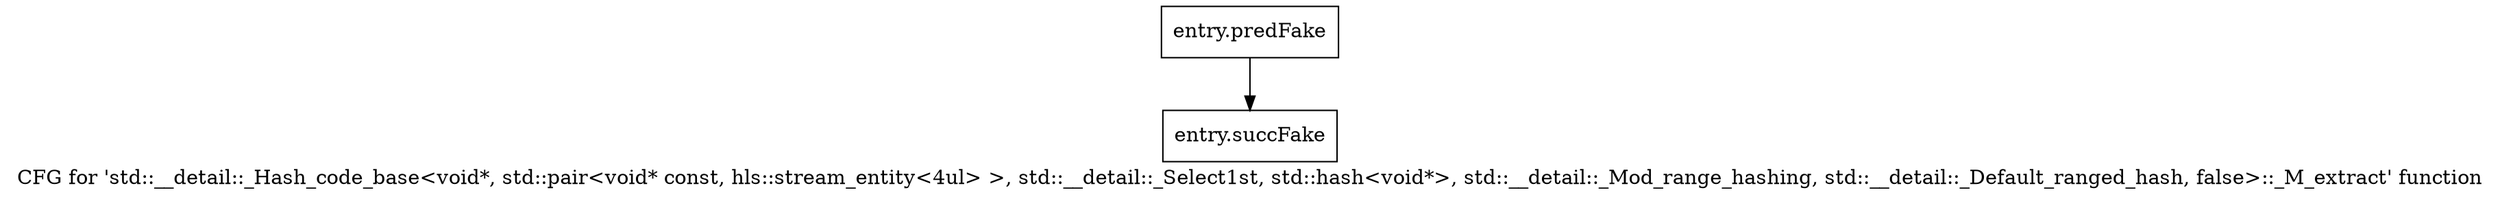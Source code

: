 digraph "CFG for 'std::__detail::_Hash_code_base\<void*, std::pair\<void* const, hls::stream_entity\<4ul\> \>, std::__detail::_Select1st, std::hash\<void*\>, std::__detail::_Mod_range_hashing, std::__detail::_Default_ranged_hash, false\>::_M_extract' function" {
	label="CFG for 'std::__detail::_Hash_code_base\<void*, std::pair\<void* const, hls::stream_entity\<4ul\> \>, std::__detail::_Select1st, std::hash\<void*\>, std::__detail::_Mod_range_hashing, std::__detail::_Default_ranged_hash, false\>::_M_extract' function";

	Node0x42fd590 [shape=record,filename="",linenumber="",label="{entry.predFake}"];
	Node0x42fd590 -> Node0x44086b0[ callList="" memoryops="" filename="/tools/Xilinx/Vitis_HLS/2022.1/tps/lnx64/gcc-8.3.0/lib/gcc/x86_64-pc-linux-gnu/8.3.0/../../../../include/c++/8.3.0/bits/hashtable_policy.h" execusionnum="411"];
	Node0x44086b0 [shape=record,filename="/tools/Xilinx/Vitis_HLS/2022.1/tps/lnx64/gcc-8.3.0/lib/gcc/x86_64-pc-linux-gnu/8.3.0/../../../../include/c++/8.3.0/bits/hashtable_policy.h",linenumber="1329",label="{entry.succFake}"];
}
